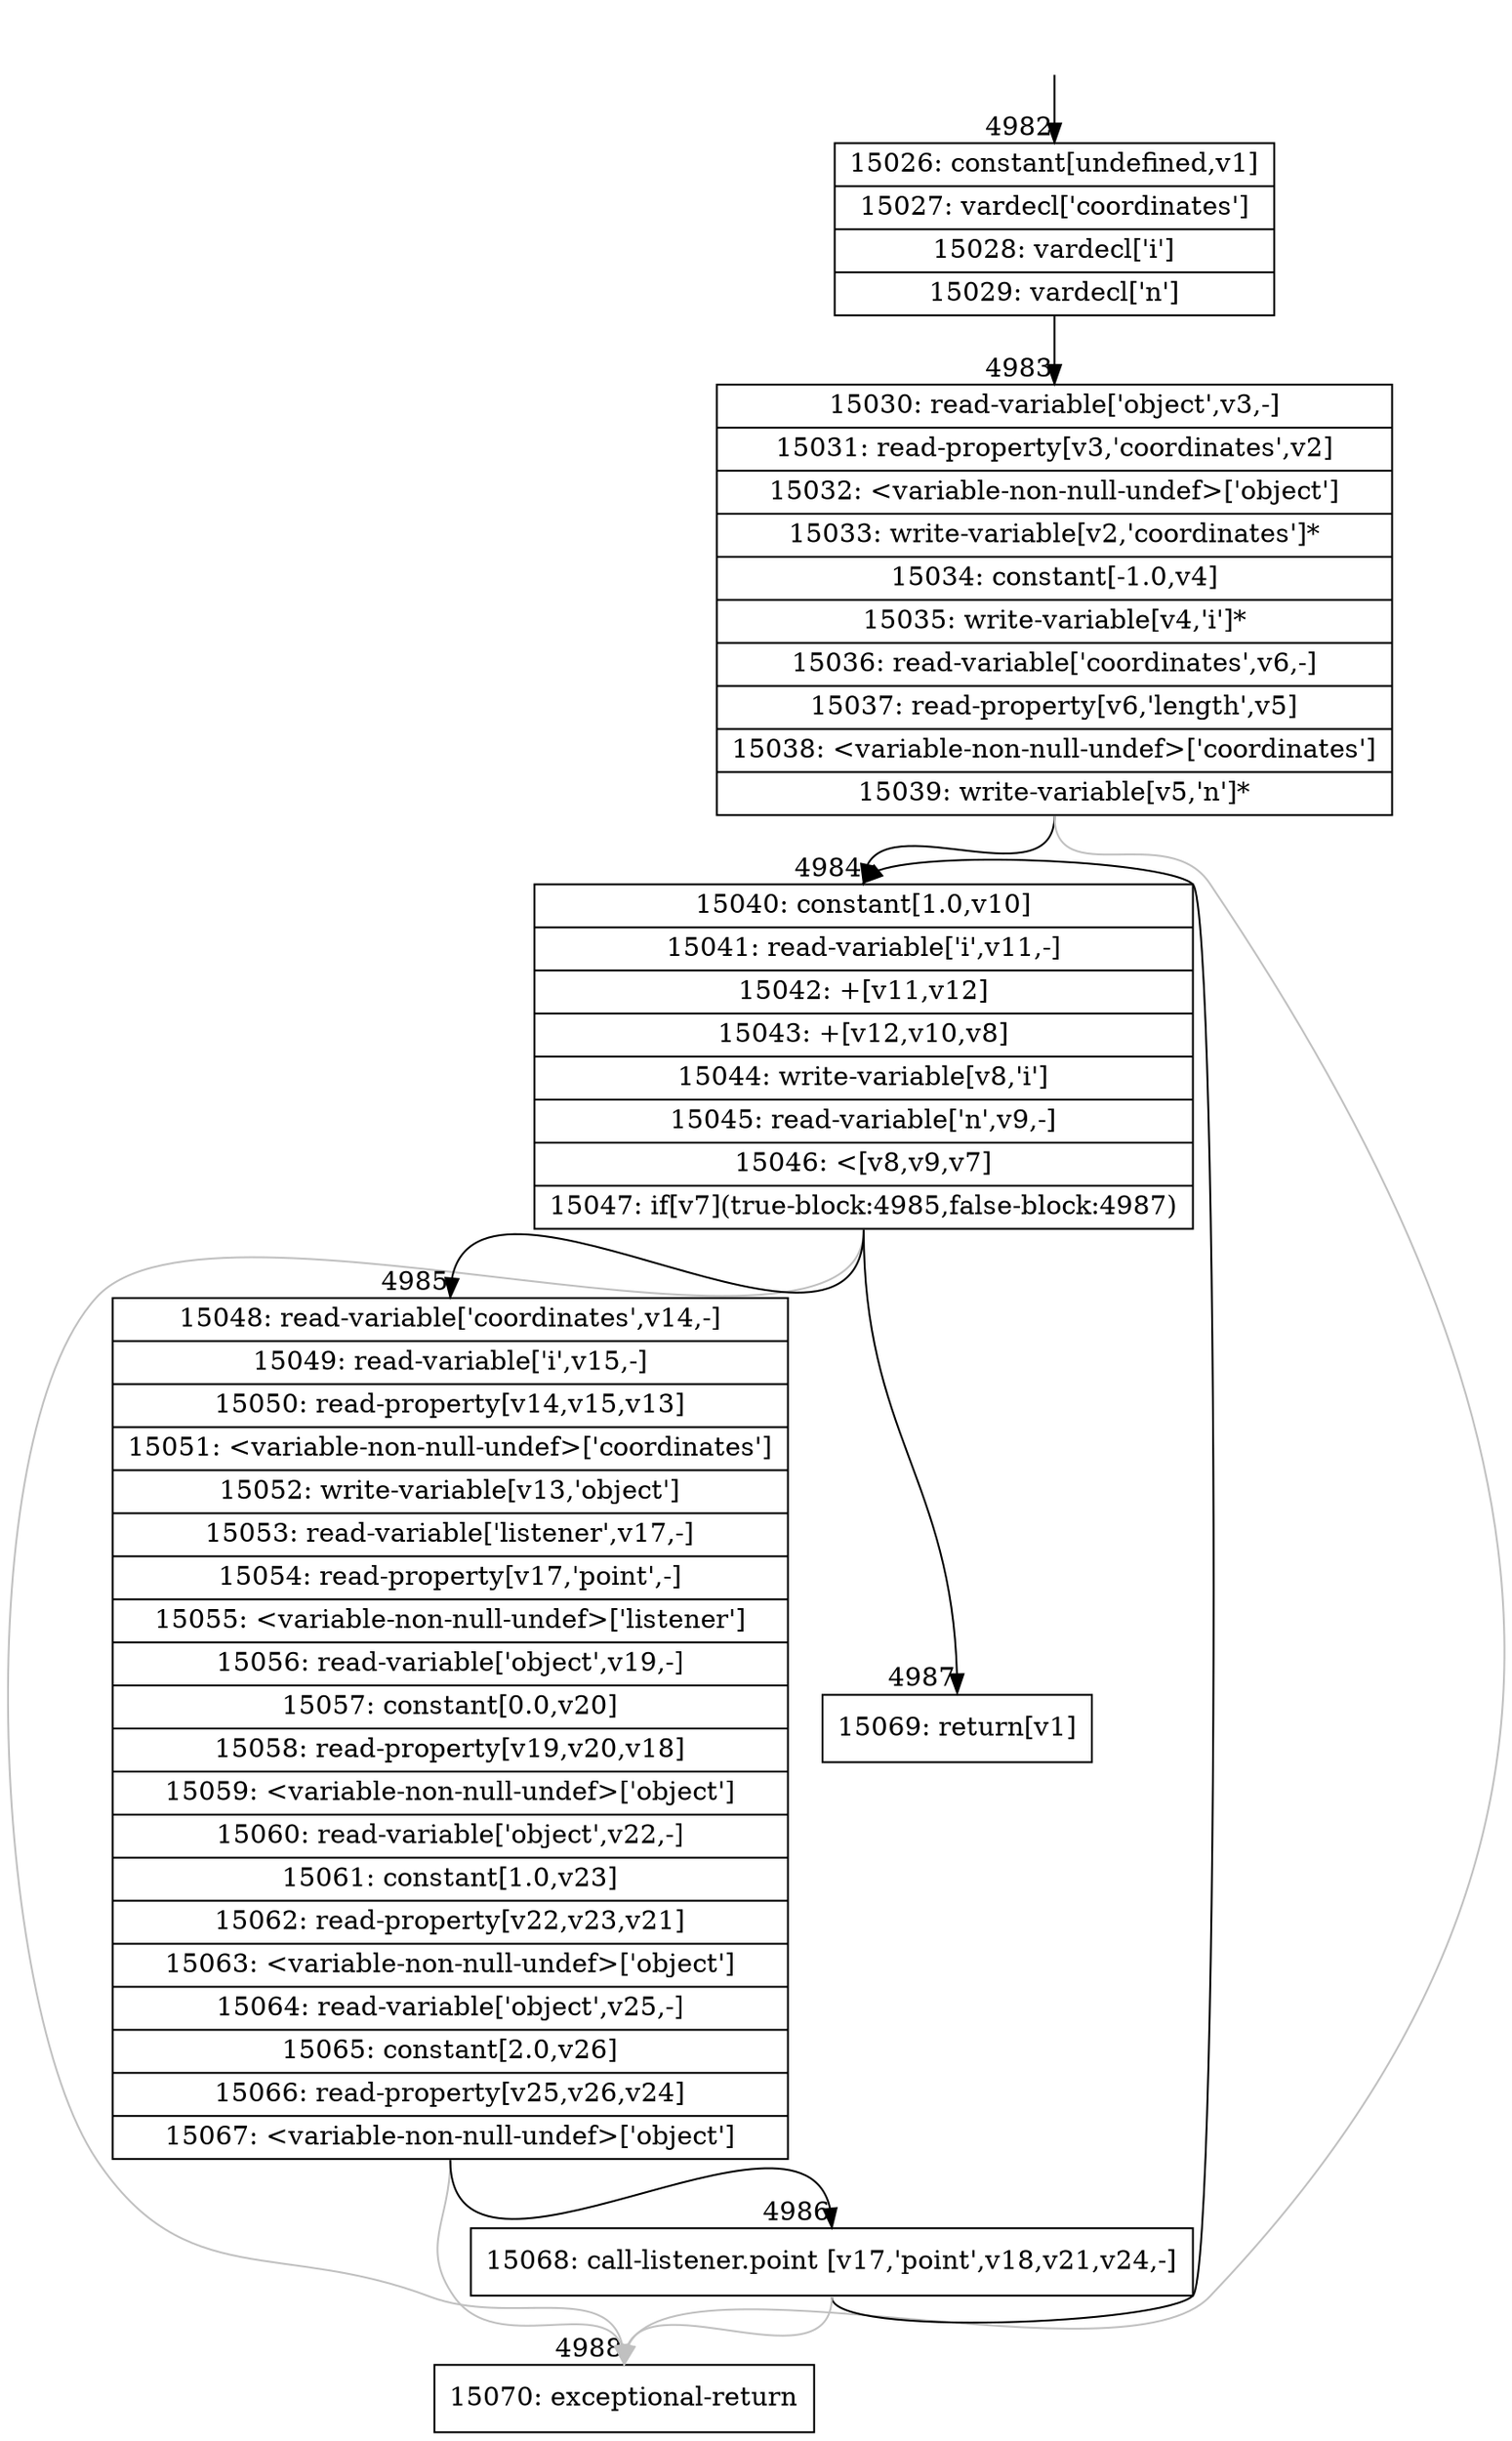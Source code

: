 digraph {
rankdir="TD"
BB_entry473[shape=none,label=""];
BB_entry473 -> BB4982 [tailport=s, headport=n, headlabel="    4982"]
BB4982 [shape=record label="{15026: constant[undefined,v1]|15027: vardecl['coordinates']|15028: vardecl['i']|15029: vardecl['n']}" ] 
BB4982 -> BB4983 [tailport=s, headport=n, headlabel="      4983"]
BB4983 [shape=record label="{15030: read-variable['object',v3,-]|15031: read-property[v3,'coordinates',v2]|15032: \<variable-non-null-undef\>['object']|15033: write-variable[v2,'coordinates']*|15034: constant[-1.0,v4]|15035: write-variable[v4,'i']*|15036: read-variable['coordinates',v6,-]|15037: read-property[v6,'length',v5]|15038: \<variable-non-null-undef\>['coordinates']|15039: write-variable[v5,'n']*}" ] 
BB4983 -> BB4984 [tailport=s, headport=n, headlabel="      4984"]
BB4983 -> BB4988 [tailport=s, headport=n, color=gray, headlabel="      4988"]
BB4984 [shape=record label="{15040: constant[1.0,v10]|15041: read-variable['i',v11,-]|15042: +[v11,v12]|15043: +[v12,v10,v8]|15044: write-variable[v8,'i']|15045: read-variable['n',v9,-]|15046: \<[v8,v9,v7]|15047: if[v7](true-block:4985,false-block:4987)}" ] 
BB4984 -> BB4985 [tailport=s, headport=n, headlabel="      4985"]
BB4984 -> BB4987 [tailport=s, headport=n, headlabel="      4987"]
BB4984 -> BB4988 [tailport=s, headport=n, color=gray]
BB4985 [shape=record label="{15048: read-variable['coordinates',v14,-]|15049: read-variable['i',v15,-]|15050: read-property[v14,v15,v13]|15051: \<variable-non-null-undef\>['coordinates']|15052: write-variable[v13,'object']|15053: read-variable['listener',v17,-]|15054: read-property[v17,'point',-]|15055: \<variable-non-null-undef\>['listener']|15056: read-variable['object',v19,-]|15057: constant[0.0,v20]|15058: read-property[v19,v20,v18]|15059: \<variable-non-null-undef\>['object']|15060: read-variable['object',v22,-]|15061: constant[1.0,v23]|15062: read-property[v22,v23,v21]|15063: \<variable-non-null-undef\>['object']|15064: read-variable['object',v25,-]|15065: constant[2.0,v26]|15066: read-property[v25,v26,v24]|15067: \<variable-non-null-undef\>['object']}" ] 
BB4985 -> BB4986 [tailport=s, headport=n, headlabel="      4986"]
BB4985 -> BB4988 [tailport=s, headport=n, color=gray]
BB4986 [shape=record label="{15068: call-listener.point [v17,'point',v18,v21,v24,-]}" ] 
BB4986 -> BB4984 [tailport=s, headport=n]
BB4986 -> BB4988 [tailport=s, headport=n, color=gray]
BB4987 [shape=record label="{15069: return[v1]}" ] 
BB4988 [shape=record label="{15070: exceptional-return}" ] 
//#$~ 2896
}
